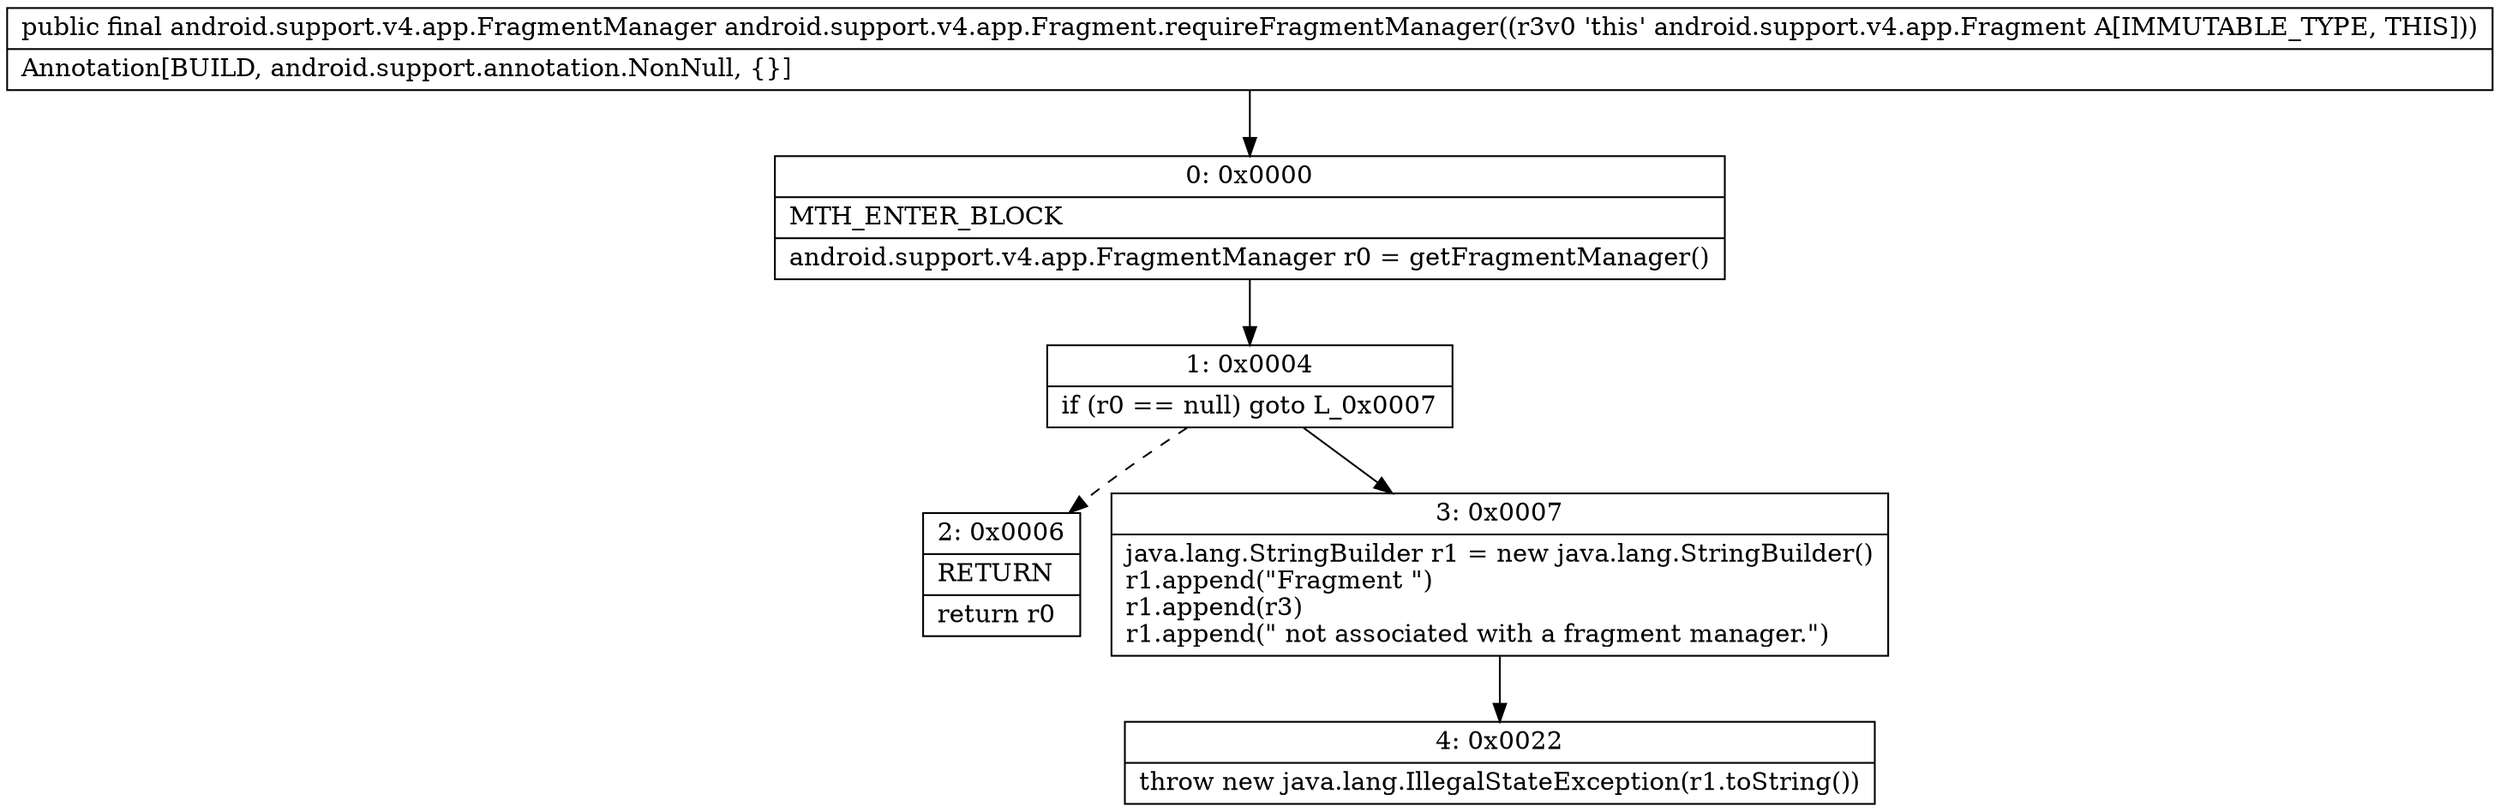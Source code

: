 digraph "CFG forandroid.support.v4.app.Fragment.requireFragmentManager()Landroid\/support\/v4\/app\/FragmentManager;" {
Node_0 [shape=record,label="{0\:\ 0x0000|MTH_ENTER_BLOCK\l|android.support.v4.app.FragmentManager r0 = getFragmentManager()\l}"];
Node_1 [shape=record,label="{1\:\ 0x0004|if (r0 == null) goto L_0x0007\l}"];
Node_2 [shape=record,label="{2\:\ 0x0006|RETURN\l|return r0\l}"];
Node_3 [shape=record,label="{3\:\ 0x0007|java.lang.StringBuilder r1 = new java.lang.StringBuilder()\lr1.append(\"Fragment \")\lr1.append(r3)\lr1.append(\" not associated with a fragment manager.\")\l}"];
Node_4 [shape=record,label="{4\:\ 0x0022|throw new java.lang.IllegalStateException(r1.toString())\l}"];
MethodNode[shape=record,label="{public final android.support.v4.app.FragmentManager android.support.v4.app.Fragment.requireFragmentManager((r3v0 'this' android.support.v4.app.Fragment A[IMMUTABLE_TYPE, THIS]))  | Annotation[BUILD, android.support.annotation.NonNull, \{\}]\l}"];
MethodNode -> Node_0;
Node_0 -> Node_1;
Node_1 -> Node_2[style=dashed];
Node_1 -> Node_3;
Node_3 -> Node_4;
}

